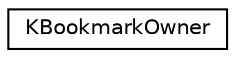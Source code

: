 digraph "Graphical Class Hierarchy"
{
  edge [fontname="Helvetica",fontsize="10",labelfontname="Helvetica",labelfontsize="10"];
  node [fontname="Helvetica",fontsize="10",shape=record];
  rankdir="LR";
  Node0 [label="KBookmarkOwner",height=0.2,width=0.4,color="black", fillcolor="white", style="filled",URL="$classKBookmarkOwner.html",tooltip="The KBookmarkMenu and KBookmarkBar classes gives the user the ability to either edit bookmarks or add..."];
}
